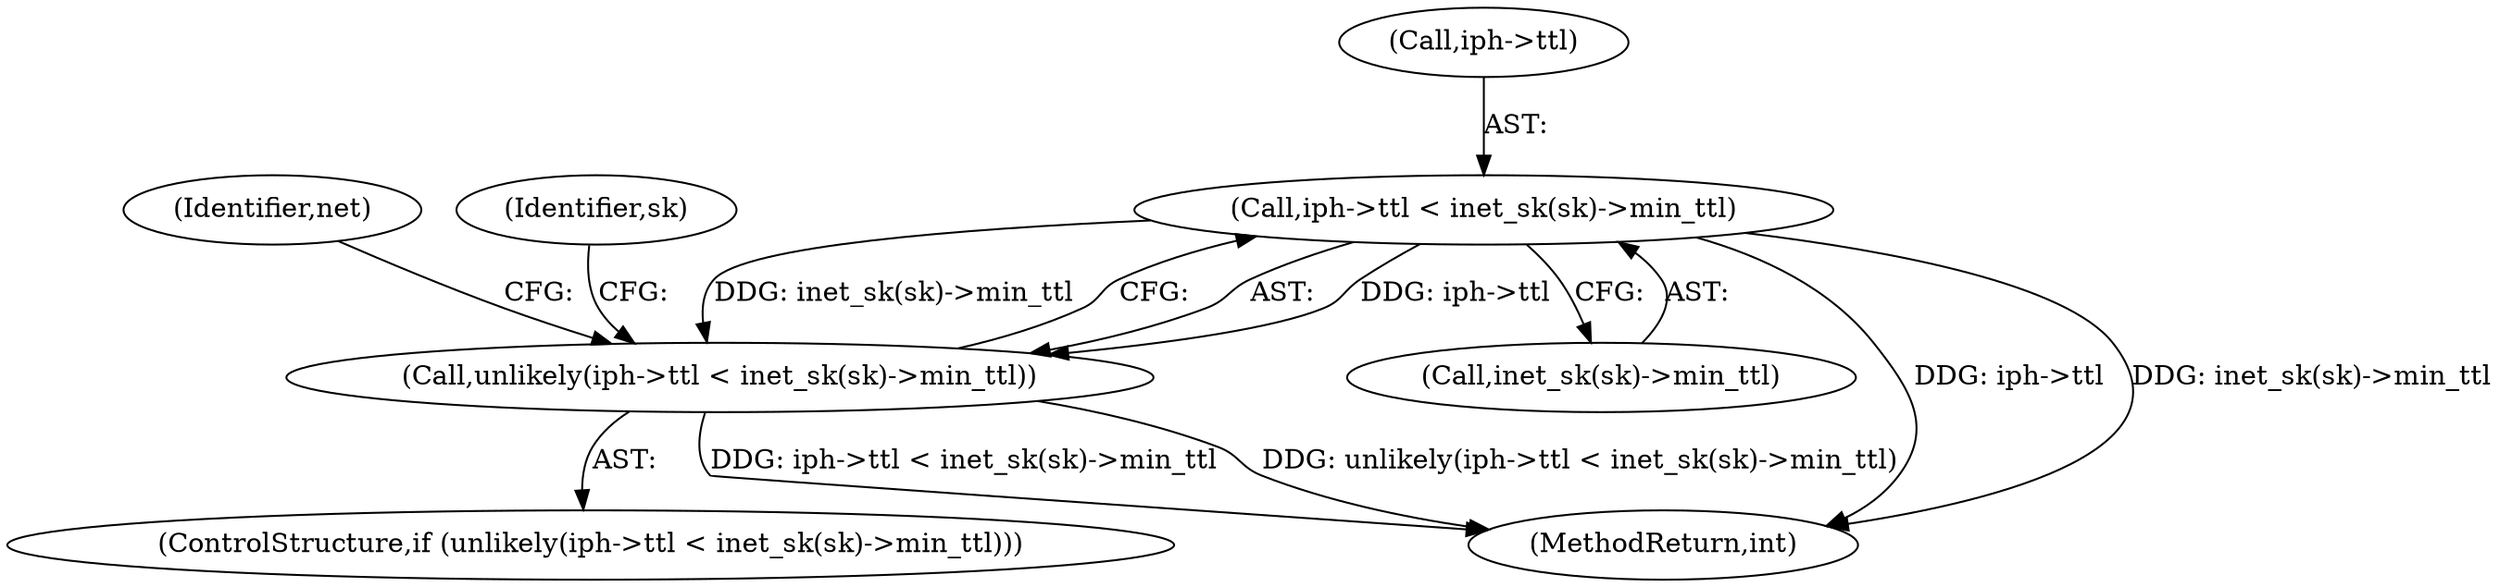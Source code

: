 digraph "0_linux_ac6e780070e30e4c35bd395acfe9191e6268bdd3@pointer" {
"1000383" [label="(Call,iph->ttl < inet_sk(sk)->min_ttl)"];
"1000382" [label="(Call,unlikely(iph->ttl < inet_sk(sk)->min_ttl))"];
"1000387" [label="(Call,inet_sk(sk)->min_ttl)"];
"1000609" [label="(MethodReturn,int)"];
"1000393" [label="(Identifier,net)"];
"1000384" [label="(Call,iph->ttl)"];
"1000382" [label="(Call,unlikely(iph->ttl < inet_sk(sk)->min_ttl))"];
"1000383" [label="(Call,iph->ttl < inet_sk(sk)->min_ttl)"];
"1000381" [label="(ControlStructure,if (unlikely(iph->ttl < inet_sk(sk)->min_ttl)))"];
"1000399" [label="(Identifier,sk)"];
"1000383" -> "1000382"  [label="AST: "];
"1000383" -> "1000387"  [label="CFG: "];
"1000384" -> "1000383"  [label="AST: "];
"1000387" -> "1000383"  [label="AST: "];
"1000382" -> "1000383"  [label="CFG: "];
"1000383" -> "1000609"  [label="DDG: iph->ttl"];
"1000383" -> "1000609"  [label="DDG: inet_sk(sk)->min_ttl"];
"1000383" -> "1000382"  [label="DDG: iph->ttl"];
"1000383" -> "1000382"  [label="DDG: inet_sk(sk)->min_ttl"];
"1000382" -> "1000381"  [label="AST: "];
"1000393" -> "1000382"  [label="CFG: "];
"1000399" -> "1000382"  [label="CFG: "];
"1000382" -> "1000609"  [label="DDG: iph->ttl < inet_sk(sk)->min_ttl"];
"1000382" -> "1000609"  [label="DDG: unlikely(iph->ttl < inet_sk(sk)->min_ttl)"];
}
